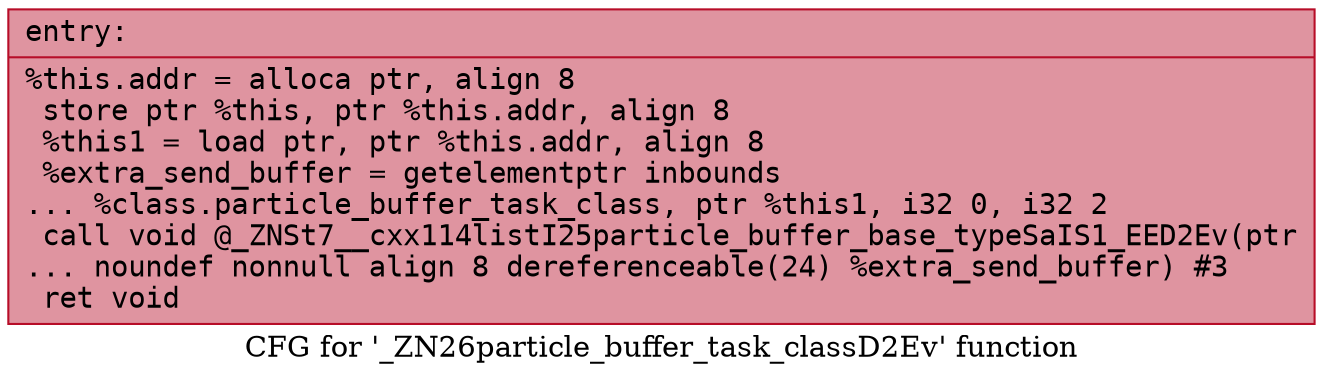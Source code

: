 digraph "CFG for '_ZN26particle_buffer_task_classD2Ev' function" {
	label="CFG for '_ZN26particle_buffer_task_classD2Ev' function";

	Node0x558b69437090 [shape=record,color="#b70d28ff", style=filled, fillcolor="#b70d2870" fontname="Courier",label="{entry:\l|  %this.addr = alloca ptr, align 8\l  store ptr %this, ptr %this.addr, align 8\l  %this1 = load ptr, ptr %this.addr, align 8\l  %extra_send_buffer = getelementptr inbounds\l... %class.particle_buffer_task_class, ptr %this1, i32 0, i32 2\l  call void @_ZNSt7__cxx114listI25particle_buffer_base_typeSaIS1_EED2Ev(ptr\l... noundef nonnull align 8 dereferenceable(24) %extra_send_buffer) #3\l  ret void\l}"];
}
